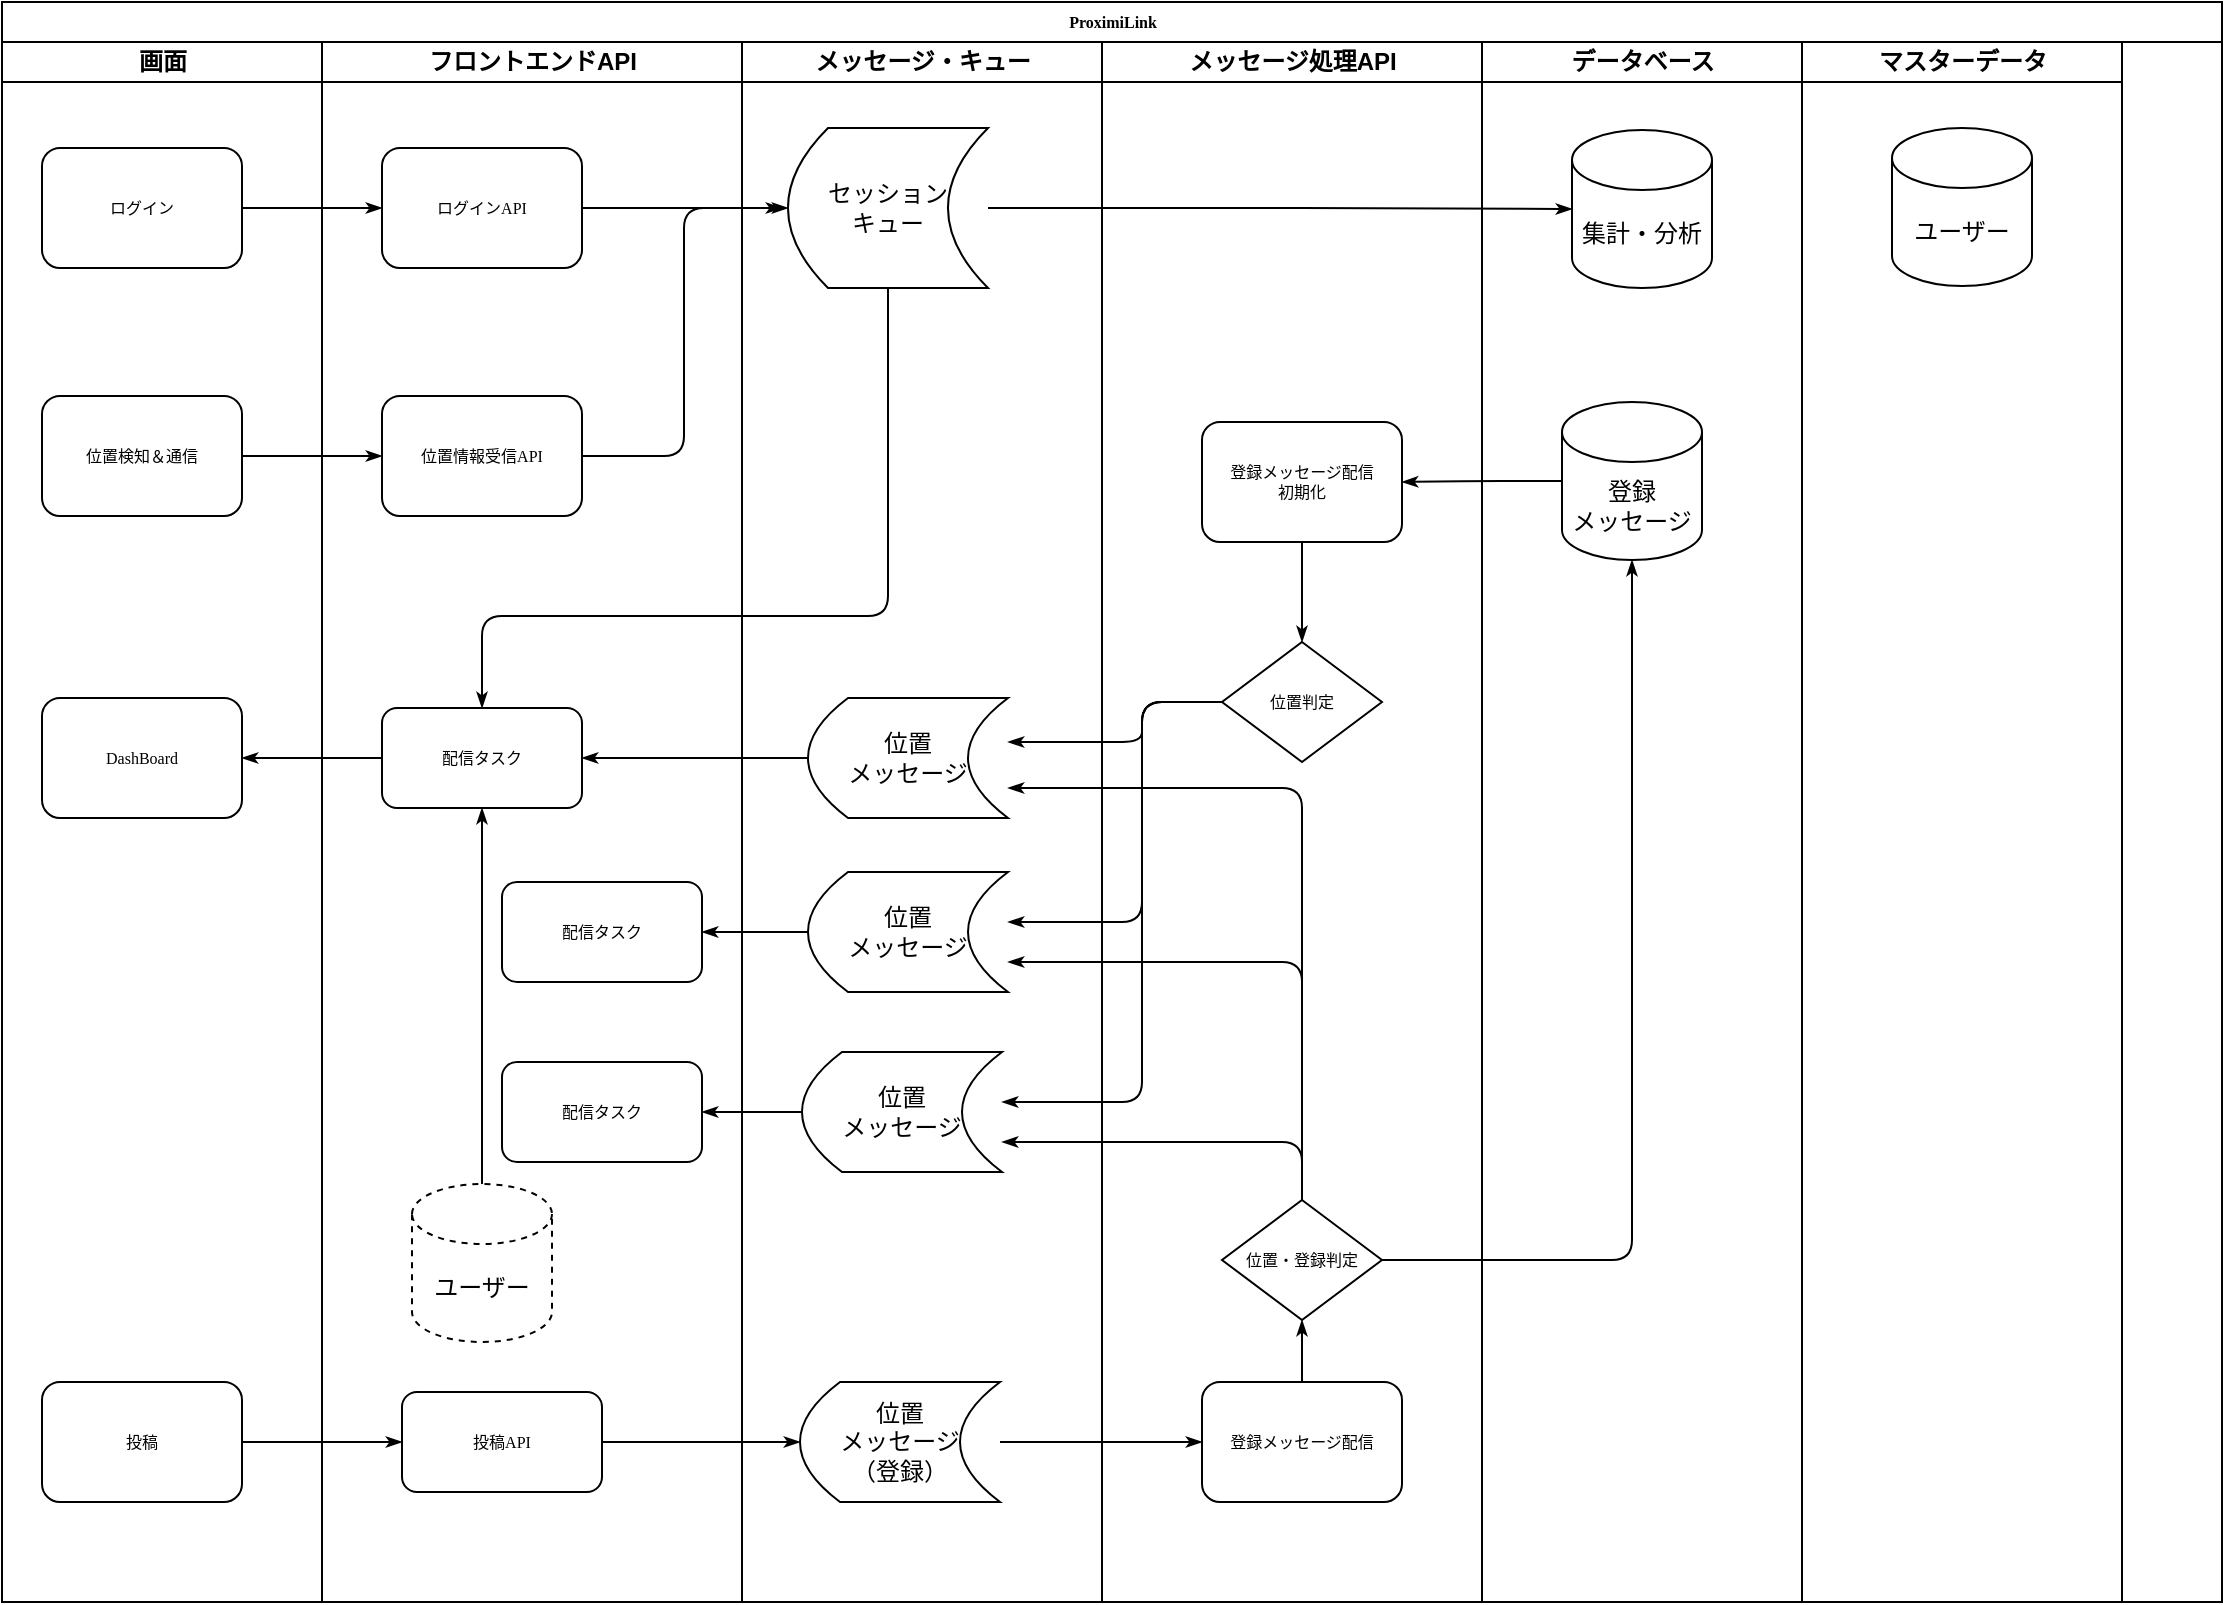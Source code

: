 <mxfile version="24.6.3" type="onedrive">
  <diagram name="Page-1" id="74e2e168-ea6b-b213-b513-2b3c1d86103e">
    <mxGraphModel grid="1" page="1" gridSize="10" guides="1" tooltips="1" connect="1" arrows="1" fold="1" pageScale="1" pageWidth="1100" pageHeight="850" background="none" math="0" shadow="0">
      <root>
        <mxCell id="0" />
        <mxCell id="1" parent="0" />
        <mxCell id="77e6c97f196da883-1" value="ProximiLink" style="swimlane;html=1;childLayout=stackLayout;startSize=20;rounded=0;shadow=0;labelBackgroundColor=none;strokeWidth=1;fontFamily=Verdana;fontSize=8;align=center;" vertex="1" parent="1">
          <mxGeometry x="70" y="40" width="1110" height="800" as="geometry" />
        </mxCell>
        <mxCell id="77e6c97f196da883-2" value="画面" style="swimlane;html=1;startSize=20;" vertex="1" parent="77e6c97f196da883-1">
          <mxGeometry y="20" width="160" height="780" as="geometry" />
        </mxCell>
        <mxCell id="rWxOKQJItMxX4jM4pSMB-3" value="ログイン" style="rounded=1;whiteSpace=wrap;html=1;shadow=0;labelBackgroundColor=none;strokeWidth=1;fontFamily=Verdana;fontSize=8;align=center;" vertex="1" parent="77e6c97f196da883-2">
          <mxGeometry x="20" y="53" width="100" height="60" as="geometry" />
        </mxCell>
        <mxCell id="rWxOKQJItMxX4jM4pSMB-20" value="DashBoard" style="rounded=1;whiteSpace=wrap;html=1;shadow=0;labelBackgroundColor=none;strokeWidth=1;fontFamily=Verdana;fontSize=8;align=center;" vertex="1" parent="77e6c97f196da883-2">
          <mxGeometry x="20" y="328" width="100" height="60" as="geometry" />
        </mxCell>
        <mxCell id="rWxOKQJItMxX4jM4pSMB-30" value="位置検知＆通信" style="rounded=1;whiteSpace=wrap;html=1;shadow=0;labelBackgroundColor=none;strokeWidth=1;fontFamily=Verdana;fontSize=8;align=center;" vertex="1" parent="77e6c97f196da883-2">
          <mxGeometry x="20" y="177" width="100" height="60" as="geometry" />
        </mxCell>
        <mxCell id="rWxOKQJItMxX4jM4pSMB-33" value="投稿" style="rounded=1;whiteSpace=wrap;html=1;shadow=0;labelBackgroundColor=none;strokeWidth=1;fontFamily=Verdana;fontSize=8;align=center;" vertex="1" parent="77e6c97f196da883-2">
          <mxGeometry x="20" y="670" width="100" height="60" as="geometry" />
        </mxCell>
        <mxCell id="77e6c97f196da883-26" style="edgeStyle=orthogonalEdgeStyle;rounded=1;html=1;labelBackgroundColor=none;startArrow=none;startFill=0;startSize=5;endArrow=classicThin;endFill=1;endSize=5;jettySize=auto;orthogonalLoop=1;strokeWidth=1;fontFamily=Verdana;fontSize=8" edge="1" parent="77e6c97f196da883-1">
          <mxGeometry relative="1" as="geometry">
            <mxPoint x="120" y="115" as="sourcePoint" />
          </mxGeometry>
        </mxCell>
        <mxCell id="77e6c97f196da883-27" style="edgeStyle=orthogonalEdgeStyle;rounded=1;html=1;labelBackgroundColor=none;startArrow=none;startFill=0;startSize=5;endArrow=classicThin;endFill=1;endSize=5;jettySize=auto;orthogonalLoop=1;strokeWidth=1;fontFamily=Verdana;fontSize=8" edge="1" parent="77e6c97f196da883-1">
          <mxGeometry relative="1" as="geometry">
            <Array as="points">
              <mxPoint x="240" y="155" />
              <mxPoint x="70" y="155" />
            </Array>
            <mxPoint x="240" y="145" as="sourcePoint" />
          </mxGeometry>
        </mxCell>
        <mxCell id="77e6c97f196da883-30" style="edgeStyle=orthogonalEdgeStyle;rounded=1;html=1;labelBackgroundColor=none;startArrow=none;startFill=0;startSize=5;endArrow=classicThin;endFill=1;endSize=5;jettySize=auto;orthogonalLoop=1;strokeWidth=1;fontFamily=Verdana;fontSize=8;exitX=1;exitY=0.5;exitDx=0;exitDy=0;entryX=0;entryY=0.5;entryDx=0;entryDy=0;" edge="1" parent="77e6c97f196da883-1" source="rWxOKQJItMxX4jM4pSMB-3" target="rWxOKQJItMxX4jM4pSMB-4">
          <mxGeometry relative="1" as="geometry">
            <mxPoint x="70" y="202" as="targetPoint" />
          </mxGeometry>
        </mxCell>
        <mxCell id="77e6c97f196da883-31" style="edgeStyle=orthogonalEdgeStyle;rounded=1;html=1;labelBackgroundColor=none;startArrow=none;startFill=0;startSize=5;endArrow=classicThin;endFill=1;endSize=5;jettySize=auto;orthogonalLoop=1;strokeWidth=1;fontFamily=Verdana;fontSize=8;exitX=0;exitY=0.5;exitDx=0;exitDy=0;" edge="1" parent="77e6c97f196da883-1" source="77e6c97f196da883-16" target="rWxOKQJItMxX4jM4pSMB-8">
          <mxGeometry relative="1" as="geometry">
            <mxPoint x="620" y="487" as="sourcePoint" />
            <mxPoint x="500" y="487" as="targetPoint" />
            <Array as="points">
              <mxPoint x="570" y="350" />
              <mxPoint x="570" y="370" />
            </Array>
          </mxGeometry>
        </mxCell>
        <mxCell id="107ba76e4e335f99-1" style="edgeStyle=orthogonalEdgeStyle;rounded=1;html=1;labelBackgroundColor=none;startArrow=none;startFill=0;startSize=5;endArrow=classicThin;endFill=1;endSize=5;jettySize=auto;orthogonalLoop=1;strokeWidth=1;fontFamily=Verdana;fontSize=8" edge="1" parent="77e6c97f196da883-1">
          <mxGeometry relative="1" as="geometry">
            <mxPoint x="610" y="450" as="sourcePoint" />
          </mxGeometry>
        </mxCell>
        <mxCell id="77e6c97f196da883-3" value="フロントエンドAPI" style="swimlane;html=1;startSize=20;" vertex="1" parent="77e6c97f196da883-1">
          <mxGeometry x="160" y="20" width="210" height="780" as="geometry" />
        </mxCell>
        <mxCell id="rWxOKQJItMxX4jM4pSMB-4" value="ログインAPI" style="rounded=1;whiteSpace=wrap;html=1;shadow=0;labelBackgroundColor=none;strokeWidth=1;fontFamily=Verdana;fontSize=8;align=center;" vertex="1" parent="77e6c97f196da883-3">
          <mxGeometry x="30" y="53" width="100" height="60" as="geometry" />
        </mxCell>
        <mxCell id="rWxOKQJItMxX4jM4pSMB-19" value="配信タスク" style="rounded=1;whiteSpace=wrap;html=1;shadow=0;labelBackgroundColor=none;strokeWidth=1;fontFamily=Verdana;fontSize=8;align=center;" vertex="1" parent="77e6c97f196da883-3">
          <mxGeometry x="30" y="333" width="100" height="50" as="geometry" />
        </mxCell>
        <mxCell id="rWxOKQJItMxX4jM4pSMB-28" value="位置情報受信API" style="rounded=1;whiteSpace=wrap;html=1;shadow=0;labelBackgroundColor=none;strokeWidth=1;fontFamily=Verdana;fontSize=8;align=center;" vertex="1" parent="77e6c97f196da883-3">
          <mxGeometry x="30" y="177" width="100" height="60" as="geometry" />
        </mxCell>
        <mxCell id="rWxOKQJItMxX4jM4pSMB-31" style="edgeStyle=orthogonalEdgeStyle;rounded=1;html=1;labelBackgroundColor=none;startArrow=none;startFill=0;startSize=5;endArrow=classicThin;endFill=1;endSize=5;jettySize=auto;orthogonalLoop=1;strokeWidth=1;fontFamily=Verdana;fontSize=8;entryX=0;entryY=0.5;entryDx=0;entryDy=0;" edge="1" parent="77e6c97f196da883-3" target="rWxOKQJItMxX4jM4pSMB-2">
          <mxGeometry relative="1" as="geometry">
            <mxPoint x="130" y="207" as="sourcePoint" />
            <mxPoint x="180" y="77" as="targetPoint" />
            <Array as="points">
              <mxPoint x="181" y="207" />
              <mxPoint x="181" y="83" />
            </Array>
          </mxGeometry>
        </mxCell>
        <mxCell id="rWxOKQJItMxX4jM4pSMB-34" value="投稿API" style="rounded=1;whiteSpace=wrap;html=1;shadow=0;labelBackgroundColor=none;strokeWidth=1;fontFamily=Verdana;fontSize=8;align=center;" vertex="1" parent="77e6c97f196da883-3">
          <mxGeometry x="40" y="675" width="100" height="50" as="geometry" />
        </mxCell>
        <mxCell id="rWxOKQJItMxX4jM4pSMB-23" value="ユーザー" style="shape=cylinder3;whiteSpace=wrap;html=1;boundedLbl=1;backgroundOutline=1;size=15;dashed=1;" vertex="1" parent="77e6c97f196da883-3">
          <mxGeometry x="45" y="571" width="70" height="79" as="geometry" />
        </mxCell>
        <mxCell id="rWxOKQJItMxX4jM4pSMB-27" style="edgeStyle=orthogonalEdgeStyle;rounded=1;html=1;labelBackgroundColor=none;startArrow=none;startFill=0;startSize=5;endArrow=classicThin;endFill=1;endSize=5;jettySize=auto;orthogonalLoop=1;strokeWidth=1;fontFamily=Verdana;fontSize=8;entryX=0.5;entryY=1;entryDx=0;entryDy=0;exitX=0.5;exitY=0;exitDx=0;exitDy=0;exitPerimeter=0;" edge="1" parent="77e6c97f196da883-3" source="rWxOKQJItMxX4jM4pSMB-23" target="rWxOKQJItMxX4jM4pSMB-19">
          <mxGeometry relative="1" as="geometry">
            <mxPoint x="250" y="472" as="sourcePoint" />
            <mxPoint x="142" y="472" as="targetPoint" />
            <Array as="points">
              <mxPoint x="80" y="520" />
            </Array>
          </mxGeometry>
        </mxCell>
        <mxCell id="rWxOKQJItMxX4jM4pSMB-55" value="配信タスク" style="rounded=1;whiteSpace=wrap;html=1;shadow=0;labelBackgroundColor=none;strokeWidth=1;fontFamily=Verdana;fontSize=8;align=center;" vertex="1" parent="77e6c97f196da883-3">
          <mxGeometry x="90" y="420" width="100" height="50" as="geometry" />
        </mxCell>
        <mxCell id="rWxOKQJItMxX4jM4pSMB-56" value="配信タスク" style="rounded=1;whiteSpace=wrap;html=1;shadow=0;labelBackgroundColor=none;strokeWidth=1;fontFamily=Verdana;fontSize=8;align=center;" vertex="1" parent="77e6c97f196da883-3">
          <mxGeometry x="90" y="510" width="100" height="50" as="geometry" />
        </mxCell>
        <mxCell id="77e6c97f196da883-4" value="メッセージ・キュー" style="swimlane;html=1;startSize=20;" vertex="1" parent="77e6c97f196da883-1">
          <mxGeometry x="370" y="20" width="180" height="780" as="geometry" />
        </mxCell>
        <mxCell id="rWxOKQJItMxX4jM4pSMB-2" value="セッション&lt;div&gt;キュー&lt;/div&gt;" style="shape=dataStorage;whiteSpace=wrap;html=1;fixedSize=1;" vertex="1" parent="77e6c97f196da883-4">
          <mxGeometry x="23" y="43" width="100" height="80" as="geometry" />
        </mxCell>
        <mxCell id="rWxOKQJItMxX4jM4pSMB-8" value="位置&lt;div&gt;&lt;span style=&quot;background-color: initial;&quot;&gt;メッセージ&lt;/span&gt;&lt;/div&gt;" style="shape=dataStorage;whiteSpace=wrap;html=1;fixedSize=1;" vertex="1" parent="77e6c97f196da883-4">
          <mxGeometry x="33" y="328" width="100" height="60" as="geometry" />
        </mxCell>
        <mxCell id="rWxOKQJItMxX4jM4pSMB-16" value="位置&lt;div&gt;メッセージ&lt;/div&gt;" style="shape=dataStorage;whiteSpace=wrap;html=1;fixedSize=1;" vertex="1" parent="77e6c97f196da883-4">
          <mxGeometry x="33" y="415" width="100" height="60" as="geometry" />
        </mxCell>
        <mxCell id="rWxOKQJItMxX4jM4pSMB-17" value="位置&lt;div&gt;メッセージ&lt;/div&gt;" style="shape=dataStorage;whiteSpace=wrap;html=1;fixedSize=1;" vertex="1" parent="77e6c97f196da883-4">
          <mxGeometry x="30" y="505" width="100" height="60" as="geometry" />
        </mxCell>
        <mxCell id="rWxOKQJItMxX4jM4pSMB-36" value="位置&lt;div&gt;メッセージ&lt;/div&gt;&lt;div&gt;（登録）&lt;/div&gt;" style="shape=dataStorage;whiteSpace=wrap;html=1;fixedSize=1;" vertex="1" parent="77e6c97f196da883-4">
          <mxGeometry x="29" y="670" width="100" height="60" as="geometry" />
        </mxCell>
        <mxCell id="77e6c97f196da883-5" value="メッセージ処理API" style="swimlane;html=1;startSize=20;" vertex="1" parent="77e6c97f196da883-1">
          <mxGeometry x="550" y="20" width="190" height="780" as="geometry" />
        </mxCell>
        <mxCell id="77e6c97f196da883-16" value="位置判定" style="rhombus;whiteSpace=wrap;html=1;rounded=0;shadow=0;labelBackgroundColor=none;strokeWidth=1;fontFamily=Verdana;fontSize=8;align=center;" vertex="1" parent="77e6c97f196da883-5">
          <mxGeometry x="60" y="300" width="80" height="60" as="geometry" />
        </mxCell>
        <mxCell id="rWxOKQJItMxX4jM4pSMB-10" value="登録メッセージ&lt;span style=&quot;background-color: initial;&quot;&gt;配信&lt;/span&gt;&lt;div&gt;&lt;span style=&quot;background-color: initial;&quot;&gt;初期化&lt;/span&gt;&lt;/div&gt;" style="rounded=1;whiteSpace=wrap;html=1;shadow=0;labelBackgroundColor=none;strokeWidth=1;fontFamily=Verdana;fontSize=8;align=center;" vertex="1" parent="77e6c97f196da883-5">
          <mxGeometry x="50" y="190" width="100" height="60" as="geometry" />
        </mxCell>
        <mxCell id="rWxOKQJItMxX4jM4pSMB-38" value="位置・登録判定" style="rhombus;whiteSpace=wrap;html=1;rounded=0;shadow=0;labelBackgroundColor=none;strokeWidth=1;fontFamily=Verdana;fontSize=8;align=center;" vertex="1" parent="77e6c97f196da883-5">
          <mxGeometry x="60" y="579" width="80" height="60" as="geometry" />
        </mxCell>
        <mxCell id="rWxOKQJItMxX4jM4pSMB-49" style="edgeStyle=orthogonalEdgeStyle;rounded=1;html=1;labelBackgroundColor=none;startArrow=none;startFill=0;startSize=5;endArrow=classicThin;endFill=1;endSize=5;jettySize=auto;orthogonalLoop=1;strokeWidth=1;fontFamily=Verdana;fontSize=8;entryX=0.5;entryY=0;entryDx=0;entryDy=0;exitX=0.5;exitY=1;exitDx=0;exitDy=0;" edge="1" parent="77e6c97f196da883-5" source="rWxOKQJItMxX4jM4pSMB-10" target="77e6c97f196da883-16">
          <mxGeometry relative="1" as="geometry">
            <mxPoint x="240" y="230" as="sourcePoint" />
            <mxPoint x="160" y="230" as="targetPoint" />
          </mxGeometry>
        </mxCell>
        <mxCell id="rWxOKQJItMxX4jM4pSMB-53" value="登録メッセージ配信" style="rounded=1;whiteSpace=wrap;html=1;shadow=0;labelBackgroundColor=none;strokeWidth=1;fontFamily=Verdana;fontSize=8;align=center;" vertex="1" parent="77e6c97f196da883-5">
          <mxGeometry x="50" y="670" width="100" height="60" as="geometry" />
        </mxCell>
        <mxCell id="rWxOKQJItMxX4jM4pSMB-54" style="edgeStyle=orthogonalEdgeStyle;rounded=1;html=1;labelBackgroundColor=none;startArrow=none;startFill=0;startSize=5;endArrow=classicThin;endFill=1;endSize=5;jettySize=auto;orthogonalLoop=1;strokeWidth=1;fontFamily=Verdana;fontSize=8;exitX=0.5;exitY=0;exitDx=0;exitDy=0;entryX=0.5;entryY=1;entryDx=0;entryDy=0;" edge="1" parent="77e6c97f196da883-5" source="rWxOKQJItMxX4jM4pSMB-53" target="rWxOKQJItMxX4jM4pSMB-38">
          <mxGeometry relative="1" as="geometry">
            <mxPoint x="100" y="668" as="sourcePoint" />
            <mxPoint x="-50" y="639" as="targetPoint" />
          </mxGeometry>
        </mxCell>
        <mxCell id="rWxOKQJItMxX4jM4pSMB-1" value="" style="edgeStyle=orthogonalEdgeStyle;rounded=0;orthogonalLoop=1;jettySize=auto;html=1;entryX=1;entryY=0.5;entryDx=0;entryDy=0;" edge="1" parent="77e6c97f196da883-1">
          <mxGeometry relative="1" as="geometry">
            <mxPoint x="450" y="205" as="targetPoint" />
          </mxGeometry>
        </mxCell>
        <mxCell id="rWxOKQJItMxX4jM4pSMB-5" style="edgeStyle=orthogonalEdgeStyle;rounded=1;html=1;labelBackgroundColor=none;startArrow=none;startFill=0;startSize=5;endArrow=classicThin;endFill=1;endSize=5;jettySize=auto;orthogonalLoop=1;strokeWidth=1;fontFamily=Verdana;fontSize=8;exitX=1;exitY=0.5;exitDx=0;exitDy=0;" edge="1" parent="77e6c97f196da883-1" source="rWxOKQJItMxX4jM4pSMB-4">
          <mxGeometry relative="1" as="geometry">
            <mxPoint x="130" y="107" as="sourcePoint" />
            <mxPoint x="390" y="103" as="targetPoint" />
          </mxGeometry>
        </mxCell>
        <mxCell id="rWxOKQJItMxX4jM4pSMB-9" style="edgeStyle=orthogonalEdgeStyle;rounded=1;html=1;labelBackgroundColor=none;startArrow=none;startFill=0;startSize=5;endArrow=classicThin;endFill=1;endSize=5;jettySize=auto;orthogonalLoop=1;strokeWidth=1;fontFamily=Verdana;fontSize=8;exitX=0.5;exitY=1;exitDx=0;exitDy=0;" edge="1" parent="77e6c97f196da883-1" source="rWxOKQJItMxX4jM4pSMB-2" target="rWxOKQJItMxX4jM4pSMB-19">
          <mxGeometry relative="1" as="geometry">
            <mxPoint x="560" y="107" as="sourcePoint" />
            <mxPoint x="690" y="118" as="targetPoint" />
            <Array as="points">
              <mxPoint x="443" y="307" />
              <mxPoint x="240" y="307" />
            </Array>
          </mxGeometry>
        </mxCell>
        <mxCell id="77e6c97f196da883-35" style="edgeStyle=orthogonalEdgeStyle;rounded=1;html=1;labelBackgroundColor=none;startArrow=none;startFill=0;startSize=5;endArrow=classicThin;endFill=1;endSize=5;jettySize=auto;orthogonalLoop=1;strokeWidth=1;fontFamily=Verdana;fontSize=8;exitX=0;exitY=0.5;exitDx=0;exitDy=0;" edge="1" parent="77e6c97f196da883-1" source="77e6c97f196da883-16" target="rWxOKQJItMxX4jM4pSMB-16">
          <mxGeometry relative="1" as="geometry">
            <mxPoint x="620" y="467" as="sourcePoint" />
            <mxPoint x="560" y="387" as="targetPoint" />
            <Array as="points">
              <mxPoint x="570" y="350" />
              <mxPoint x="570" y="460" />
            </Array>
          </mxGeometry>
        </mxCell>
        <mxCell id="rWxOKQJItMxX4jM4pSMB-18" style="edgeStyle=orthogonalEdgeStyle;rounded=1;html=1;labelBackgroundColor=none;startArrow=none;startFill=0;startSize=5;endArrow=classicThin;endFill=1;endSize=5;jettySize=auto;orthogonalLoop=1;strokeWidth=1;fontFamily=Verdana;fontSize=8;exitX=0;exitY=0.5;exitDx=0;exitDy=0;" edge="1" parent="77e6c97f196da883-1" source="77e6c97f196da883-16">
          <mxGeometry relative="1" as="geometry">
            <mxPoint x="640" y="597" as="sourcePoint" />
            <mxPoint x="500" y="550" as="targetPoint" />
            <Array as="points">
              <mxPoint x="570" y="350" />
              <mxPoint x="570" y="550" />
              <mxPoint x="500" y="550" />
            </Array>
          </mxGeometry>
        </mxCell>
        <mxCell id="rWxOKQJItMxX4jM4pSMB-7" style="edgeStyle=orthogonalEdgeStyle;rounded=1;html=1;labelBackgroundColor=none;startArrow=none;startFill=0;startSize=5;endArrow=classicThin;endFill=1;endSize=5;jettySize=auto;orthogonalLoop=1;strokeWidth=1;fontFamily=Verdana;fontSize=8;entryX=0;entryY=0.5;entryDx=0;entryDy=0;entryPerimeter=0;" edge="1" parent="77e6c97f196da883-1" source="rWxOKQJItMxX4jM4pSMB-2" target="rWxOKQJItMxX4jM4pSMB-6">
          <mxGeometry relative="1" as="geometry">
            <mxPoint x="560" y="107" as="sourcePoint" />
            <mxPoint x="347" y="107" as="targetPoint" />
          </mxGeometry>
        </mxCell>
        <mxCell id="rWxOKQJItMxX4jM4pSMB-21" style="edgeStyle=orthogonalEdgeStyle;rounded=1;html=1;labelBackgroundColor=none;startArrow=none;startFill=0;startSize=5;endArrow=classicThin;endFill=1;endSize=5;jettySize=auto;orthogonalLoop=1;strokeWidth=1;fontFamily=Verdana;fontSize=8;entryX=1;entryY=0.5;entryDx=0;entryDy=0;exitX=0;exitY=0.5;exitDx=0;exitDy=0;" edge="1" parent="77e6c97f196da883-1" source="rWxOKQJItMxX4jM4pSMB-8" target="rWxOKQJItMxX4jM4pSMB-19">
          <mxGeometry relative="1" as="geometry">
            <mxPoint x="341" y="340" as="sourcePoint" />
            <mxPoint x="389.5" y="357" as="targetPoint" />
          </mxGeometry>
        </mxCell>
        <mxCell id="rWxOKQJItMxX4jM4pSMB-22" style="edgeStyle=orthogonalEdgeStyle;rounded=1;html=1;labelBackgroundColor=none;startArrow=none;startFill=0;startSize=5;endArrow=classicThin;endFill=1;endSize=5;jettySize=auto;orthogonalLoop=1;strokeWidth=1;fontFamily=Verdana;fontSize=8;entryX=1;entryY=0.5;entryDx=0;entryDy=0;exitX=0;exitY=0.5;exitDx=0;exitDy=0;" edge="1" parent="77e6c97f196da883-1" source="rWxOKQJItMxX4jM4pSMB-19" target="rWxOKQJItMxX4jM4pSMB-20">
          <mxGeometry relative="1" as="geometry">
            <mxPoint x="351" y="350" as="sourcePoint" />
            <mxPoint x="302" y="350" as="targetPoint" />
          </mxGeometry>
        </mxCell>
        <mxCell id="rWxOKQJItMxX4jM4pSMB-29" style="edgeStyle=orthogonalEdgeStyle;rounded=1;html=1;labelBackgroundColor=none;startArrow=none;startFill=0;startSize=5;endArrow=classicThin;endFill=1;endSize=5;jettySize=auto;orthogonalLoop=1;strokeWidth=1;fontFamily=Verdana;fontSize=8;exitX=1;exitY=0.5;exitDx=0;exitDy=0;entryX=0;entryY=0.5;entryDx=0;entryDy=0;" edge="1" parent="77e6c97f196da883-1" source="rWxOKQJItMxX4jM4pSMB-30" target="rWxOKQJItMxX4jM4pSMB-28">
          <mxGeometry relative="1" as="geometry">
            <mxPoint x="130" y="107" as="sourcePoint" />
            <mxPoint x="200" y="107" as="targetPoint" />
          </mxGeometry>
        </mxCell>
        <mxCell id="rWxOKQJItMxX4jM4pSMB-35" style="edgeStyle=orthogonalEdgeStyle;rounded=1;html=1;labelBackgroundColor=none;startArrow=none;startFill=0;startSize=5;endArrow=classicThin;endFill=1;endSize=5;jettySize=auto;orthogonalLoop=1;strokeWidth=1;fontFamily=Verdana;fontSize=8;entryX=0;entryY=0.5;entryDx=0;entryDy=0;exitX=1;exitY=0.5;exitDx=0;exitDy=0;" edge="1" parent="77e6c97f196da883-1" source="rWxOKQJItMxX4jM4pSMB-33" target="rWxOKQJItMxX4jM4pSMB-34">
          <mxGeometry relative="1" as="geometry">
            <mxPoint x="200" y="417" as="sourcePoint" />
            <mxPoint x="130" y="417" as="targetPoint" />
          </mxGeometry>
        </mxCell>
        <mxCell id="rWxOKQJItMxX4jM4pSMB-37" style="edgeStyle=orthogonalEdgeStyle;rounded=1;html=1;labelBackgroundColor=none;startArrow=none;startFill=0;startSize=5;endArrow=classicThin;endFill=1;endSize=5;jettySize=auto;orthogonalLoop=1;strokeWidth=1;fontFamily=Verdana;fontSize=8;entryX=0;entryY=0.5;entryDx=0;entryDy=0;exitX=1;exitY=0.5;exitDx=0;exitDy=0;" edge="1" parent="77e6c97f196da883-1" source="rWxOKQJItMxX4jM4pSMB-34" target="rWxOKQJItMxX4jM4pSMB-36">
          <mxGeometry relative="1" as="geometry">
            <mxPoint x="130" y="710" as="sourcePoint" />
            <mxPoint x="210" y="710" as="targetPoint" />
          </mxGeometry>
        </mxCell>
        <mxCell id="rWxOKQJItMxX4jM4pSMB-39" style="edgeStyle=orthogonalEdgeStyle;rounded=1;html=1;labelBackgroundColor=none;startArrow=none;startFill=0;startSize=5;endArrow=classicThin;endFill=1;endSize=5;jettySize=auto;orthogonalLoop=1;strokeWidth=1;fontFamily=Verdana;fontSize=8;entryX=0;entryY=0.5;entryDx=0;entryDy=0;exitX=1;exitY=0.5;exitDx=0;exitDy=0;" edge="1" parent="77e6c97f196da883-1" source="rWxOKQJItMxX4jM4pSMB-36" target="rWxOKQJItMxX4jM4pSMB-53">
          <mxGeometry relative="1" as="geometry">
            <mxPoint x="310" y="710" as="sourcePoint" />
            <mxPoint x="409" y="710" as="targetPoint" />
          </mxGeometry>
        </mxCell>
        <mxCell id="rWxOKQJItMxX4jM4pSMB-41" style="edgeStyle=orthogonalEdgeStyle;rounded=1;html=1;labelBackgroundColor=none;startArrow=none;startFill=0;startSize=5;endArrow=classicThin;endFill=1;endSize=5;jettySize=auto;orthogonalLoop=1;strokeWidth=1;fontFamily=Verdana;fontSize=8;exitX=1;exitY=0.5;exitDx=0;exitDy=0;entryX=0.5;entryY=1;entryDx=0;entryDy=0;entryPerimeter=0;" edge="1" parent="77e6c97f196da883-1" source="rWxOKQJItMxX4jM4pSMB-38" target="rWxOKQJItMxX4jM4pSMB-11">
          <mxGeometry relative="1" as="geometry">
            <mxPoint x="509" y="710" as="sourcePoint" />
            <mxPoint x="780" y="698.5" as="targetPoint" />
          </mxGeometry>
        </mxCell>
        <mxCell id="77e6c97f196da883-6" value="データベース" style="swimlane;html=1;startSize=20;" vertex="1" parent="77e6c97f196da883-1">
          <mxGeometry x="740" y="20" width="160" height="780" as="geometry" />
        </mxCell>
        <mxCell id="rWxOKQJItMxX4jM4pSMB-6" value="集計・分析" style="shape=cylinder3;whiteSpace=wrap;html=1;boundedLbl=1;backgroundOutline=1;size=15;" vertex="1" parent="77e6c97f196da883-6">
          <mxGeometry x="45" y="44" width="70" height="79" as="geometry" />
        </mxCell>
        <mxCell id="rWxOKQJItMxX4jM4pSMB-11" value="登録&lt;div&gt;メッセージ&lt;/div&gt;" style="shape=cylinder3;whiteSpace=wrap;html=1;boundedLbl=1;backgroundOutline=1;size=15;" vertex="1" parent="77e6c97f196da883-6">
          <mxGeometry x="40" y="180" width="70" height="79" as="geometry" />
        </mxCell>
        <mxCell id="77e6c97f196da883-7" value="マスターデータ" style="swimlane;html=1;startSize=20;" vertex="1" parent="77e6c97f196da883-1">
          <mxGeometry x="900" y="20" width="160" height="780" as="geometry" />
        </mxCell>
        <mxCell id="rWxOKQJItMxX4jM4pSMB-46" value="ユーザー" style="shape=cylinder3;whiteSpace=wrap;html=1;boundedLbl=1;backgroundOutline=1;size=15;" vertex="1" parent="77e6c97f196da883-7">
          <mxGeometry x="45" y="43" width="70" height="79" as="geometry" />
        </mxCell>
        <mxCell id="rWxOKQJItMxX4jM4pSMB-48" style="edgeStyle=orthogonalEdgeStyle;rounded=1;html=1;labelBackgroundColor=none;startArrow=none;startFill=0;startSize=5;endArrow=classicThin;endFill=1;endSize=5;jettySize=auto;orthogonalLoop=1;strokeWidth=1;fontFamily=Verdana;fontSize=8;entryX=1;entryY=0.5;entryDx=0;entryDy=0;exitX=0;exitY=0.5;exitDx=0;exitDy=0;exitPerimeter=0;" edge="1" parent="77e6c97f196da883-1" source="rWxOKQJItMxX4jM4pSMB-11" target="rWxOKQJItMxX4jM4pSMB-10">
          <mxGeometry relative="1" as="geometry">
            <mxPoint x="503" y="113" as="sourcePoint" />
            <mxPoint x="795" y="114" as="targetPoint" />
          </mxGeometry>
        </mxCell>
        <mxCell id="rWxOKQJItMxX4jM4pSMB-50" style="edgeStyle=orthogonalEdgeStyle;rounded=1;html=1;labelBackgroundColor=none;startArrow=none;startFill=0;startSize=5;endArrow=classicThin;endFill=1;endSize=5;jettySize=auto;orthogonalLoop=1;strokeWidth=1;fontFamily=Verdana;fontSize=8;exitX=0.5;exitY=0;exitDx=0;exitDy=0;entryX=1;entryY=0.75;entryDx=0;entryDy=0;" edge="1" parent="77e6c97f196da883-1" source="rWxOKQJItMxX4jM4pSMB-38" target="rWxOKQJItMxX4jM4pSMB-17">
          <mxGeometry relative="1" as="geometry">
            <mxPoint x="509" y="765" as="sourcePoint" />
            <mxPoint x="640" y="570" as="targetPoint" />
          </mxGeometry>
        </mxCell>
        <mxCell id="rWxOKQJItMxX4jM4pSMB-51" style="edgeStyle=orthogonalEdgeStyle;rounded=1;html=1;labelBackgroundColor=none;startArrow=none;startFill=0;startSize=5;endArrow=classicThin;endFill=1;endSize=5;jettySize=auto;orthogonalLoop=1;strokeWidth=1;fontFamily=Verdana;fontSize=8;exitX=0.5;exitY=0;exitDx=0;exitDy=0;entryX=1;entryY=0.75;entryDx=0;entryDy=0;" edge="1" parent="77e6c97f196da883-1" source="rWxOKQJItMxX4jM4pSMB-38" target="rWxOKQJItMxX4jM4pSMB-16">
          <mxGeometry relative="1" as="geometry">
            <mxPoint x="660" y="683" as="sourcePoint" />
            <mxPoint x="510" y="565" as="targetPoint" />
          </mxGeometry>
        </mxCell>
        <mxCell id="rWxOKQJItMxX4jM4pSMB-52" style="edgeStyle=orthogonalEdgeStyle;rounded=1;html=1;labelBackgroundColor=none;startArrow=none;startFill=0;startSize=5;endArrow=classicThin;endFill=1;endSize=5;jettySize=auto;orthogonalLoop=1;strokeWidth=1;fontFamily=Verdana;fontSize=8;exitX=0.5;exitY=0;exitDx=0;exitDy=0;entryX=1;entryY=0.75;entryDx=0;entryDy=0;" edge="1" parent="77e6c97f196da883-1" source="rWxOKQJItMxX4jM4pSMB-38" target="rWxOKQJItMxX4jM4pSMB-8">
          <mxGeometry relative="1" as="geometry">
            <mxPoint x="660" y="683" as="sourcePoint" />
            <mxPoint x="510" y="400" as="targetPoint" />
            <Array as="points">
              <mxPoint x="650" y="393" />
            </Array>
          </mxGeometry>
        </mxCell>
        <mxCell id="rWxOKQJItMxX4jM4pSMB-57" style="edgeStyle=orthogonalEdgeStyle;rounded=1;html=1;labelBackgroundColor=none;startArrow=none;startFill=0;startSize=5;endArrow=classicThin;endFill=1;endSize=5;jettySize=auto;orthogonalLoop=1;strokeWidth=1;fontFamily=Verdana;fontSize=8;entryX=1;entryY=0.5;entryDx=0;entryDy=0;exitX=0;exitY=0.5;exitDx=0;exitDy=0;" edge="1" parent="77e6c97f196da883-1" source="rWxOKQJItMxX4jM4pSMB-16" target="rWxOKQJItMxX4jM4pSMB-55">
          <mxGeometry relative="1" as="geometry">
            <mxPoint x="413" y="388" as="sourcePoint" />
            <mxPoint x="300" y="417" as="targetPoint" />
          </mxGeometry>
        </mxCell>
        <mxCell id="rWxOKQJItMxX4jM4pSMB-58" style="edgeStyle=orthogonalEdgeStyle;rounded=1;html=1;labelBackgroundColor=none;startArrow=none;startFill=0;startSize=5;endArrow=classicThin;endFill=1;endSize=5;jettySize=auto;orthogonalLoop=1;strokeWidth=1;fontFamily=Verdana;fontSize=8;entryX=1;entryY=0.5;entryDx=0;entryDy=0;exitX=0;exitY=0.5;exitDx=0;exitDy=0;" edge="1" parent="77e6c97f196da883-1" source="rWxOKQJItMxX4jM4pSMB-17" target="rWxOKQJItMxX4jM4pSMB-56">
          <mxGeometry relative="1" as="geometry">
            <mxPoint x="413" y="475" as="sourcePoint" />
            <mxPoint x="360" y="475" as="targetPoint" />
          </mxGeometry>
        </mxCell>
      </root>
    </mxGraphModel>
  </diagram>
</mxfile>
